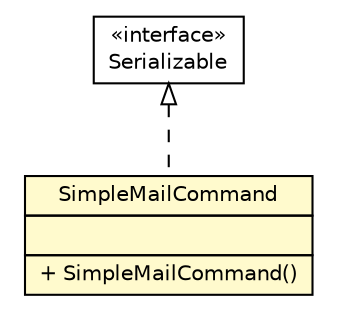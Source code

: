 #!/usr/local/bin/dot
#
# Class diagram 
# Generated by UMLGraph version R5_6 (http://www.umlgraph.org/)
#

digraph G {
	edge [fontname="Helvetica",fontsize=10,labelfontname="Helvetica",labelfontsize=10];
	node [fontname="Helvetica",fontsize=10,shape=plaintext];
	nodesep=0.25;
	ranksep=0.5;
	// broadcaststudio.spring.services.mail.model.SimpleMailCommand
	c45 [label=<<table title="broadcaststudio.spring.services.mail.model.SimpleMailCommand" border="0" cellborder="1" cellspacing="0" cellpadding="2" port="p" bgcolor="lemonChiffon" href="./SimpleMailCommand.html">
		<tr><td><table border="0" cellspacing="0" cellpadding="1">
<tr><td align="center" balign="center"> SimpleMailCommand </td></tr>
		</table></td></tr>
		<tr><td><table border="0" cellspacing="0" cellpadding="1">
<tr><td align="left" balign="left">  </td></tr>
		</table></td></tr>
		<tr><td><table border="0" cellspacing="0" cellpadding="1">
<tr><td align="left" balign="left"> + SimpleMailCommand() </td></tr>
		</table></td></tr>
		</table>>, URL="./SimpleMailCommand.html", fontname="Helvetica", fontcolor="black", fontsize=10.0];
	//broadcaststudio.spring.services.mail.model.SimpleMailCommand implements java.io.Serializable
	c46:p -> c45:p [dir=back,arrowtail=empty,style=dashed];
	// java.io.Serializable
	c46 [label=<<table title="java.io.Serializable" border="0" cellborder="1" cellspacing="0" cellpadding="2" port="p" href="http://java.sun.com/j2se/1.4.2/docs/api/java/io/Serializable.html">
		<tr><td><table border="0" cellspacing="0" cellpadding="1">
<tr><td align="center" balign="center"> &#171;interface&#187; </td></tr>
<tr><td align="center" balign="center"> Serializable </td></tr>
		</table></td></tr>
		</table>>, URL="http://java.sun.com/j2se/1.4.2/docs/api/java/io/Serializable.html", fontname="Helvetica", fontcolor="black", fontsize=10.0];
}

